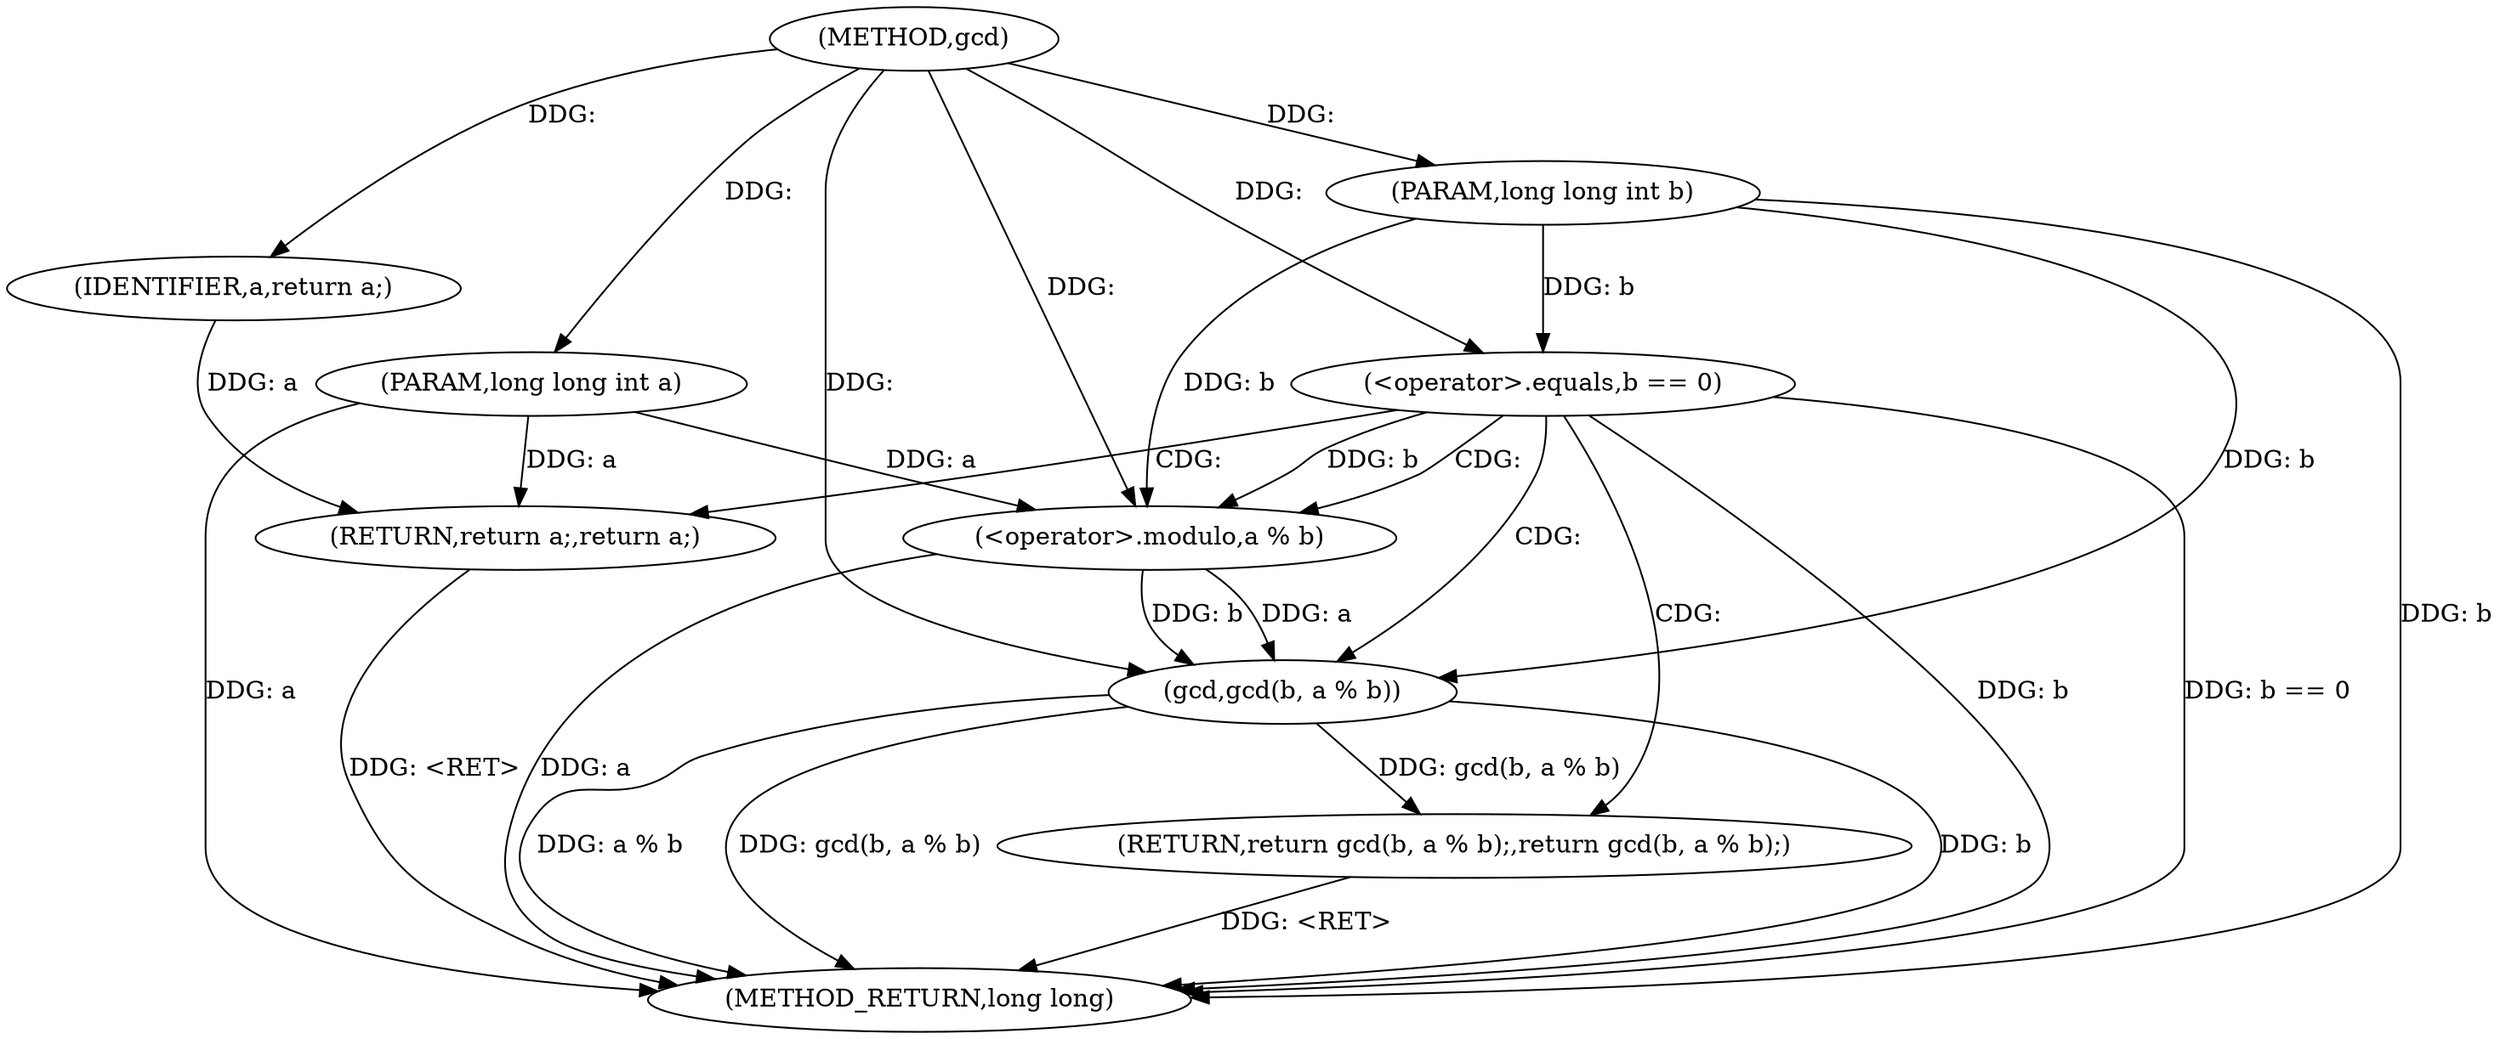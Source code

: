 digraph "gcd" {  
"1000124" [label = "(METHOD,gcd)" ]
"1000140" [label = "(METHOD_RETURN,long long)" ]
"1000125" [label = "(PARAM,long long int a)" ]
"1000126" [label = "(PARAM,long long int b)" ]
"1000134" [label = "(RETURN,return gcd(b, a % b);,return gcd(b, a % b);)" ]
"1000129" [label = "(<operator>.equals,b == 0)" ]
"1000132" [label = "(RETURN,return a;,return a;)" ]
"1000135" [label = "(gcd,gcd(b, a % b))" ]
"1000133" [label = "(IDENTIFIER,a,return a;)" ]
"1000137" [label = "(<operator>.modulo,a % b)" ]
  "1000132" -> "1000140"  [ label = "DDG: <RET>"] 
  "1000125" -> "1000140"  [ label = "DDG: a"] 
  "1000126" -> "1000140"  [ label = "DDG: b"] 
  "1000129" -> "1000140"  [ label = "DDG: b"] 
  "1000129" -> "1000140"  [ label = "DDG: b == 0"] 
  "1000135" -> "1000140"  [ label = "DDG: b"] 
  "1000137" -> "1000140"  [ label = "DDG: a"] 
  "1000135" -> "1000140"  [ label = "DDG: a % b"] 
  "1000135" -> "1000140"  [ label = "DDG: gcd(b, a % b)"] 
  "1000134" -> "1000140"  [ label = "DDG: <RET>"] 
  "1000124" -> "1000125"  [ label = "DDG: "] 
  "1000124" -> "1000126"  [ label = "DDG: "] 
  "1000135" -> "1000134"  [ label = "DDG: gcd(b, a % b)"] 
  "1000133" -> "1000132"  [ label = "DDG: a"] 
  "1000125" -> "1000132"  [ label = "DDG: a"] 
  "1000126" -> "1000129"  [ label = "DDG: b"] 
  "1000124" -> "1000129"  [ label = "DDG: "] 
  "1000124" -> "1000133"  [ label = "DDG: "] 
  "1000137" -> "1000135"  [ label = "DDG: b"] 
  "1000126" -> "1000135"  [ label = "DDG: b"] 
  "1000124" -> "1000135"  [ label = "DDG: "] 
  "1000137" -> "1000135"  [ label = "DDG: a"] 
  "1000125" -> "1000137"  [ label = "DDG: a"] 
  "1000124" -> "1000137"  [ label = "DDG: "] 
  "1000129" -> "1000137"  [ label = "DDG: b"] 
  "1000126" -> "1000137"  [ label = "DDG: b"] 
  "1000129" -> "1000132"  [ label = "CDG: "] 
  "1000129" -> "1000137"  [ label = "CDG: "] 
  "1000129" -> "1000135"  [ label = "CDG: "] 
  "1000129" -> "1000134"  [ label = "CDG: "] 
}
